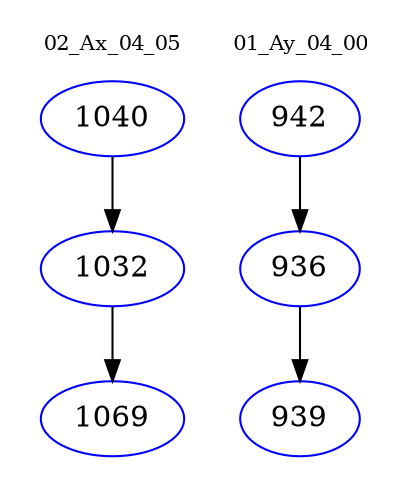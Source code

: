 digraph{
subgraph cluster_0 {
color = white
label = "02_Ax_04_05";
fontsize=10;
T0_1040 [label="1040", color="blue"]
T0_1040 -> T0_1032 [color="black"]
T0_1032 [label="1032", color="blue"]
T0_1032 -> T0_1069 [color="black"]
T0_1069 [label="1069", color="blue"]
}
subgraph cluster_1 {
color = white
label = "01_Ay_04_00";
fontsize=10;
T1_942 [label="942", color="blue"]
T1_942 -> T1_936 [color="black"]
T1_936 [label="936", color="blue"]
T1_936 -> T1_939 [color="black"]
T1_939 [label="939", color="blue"]
}
}
